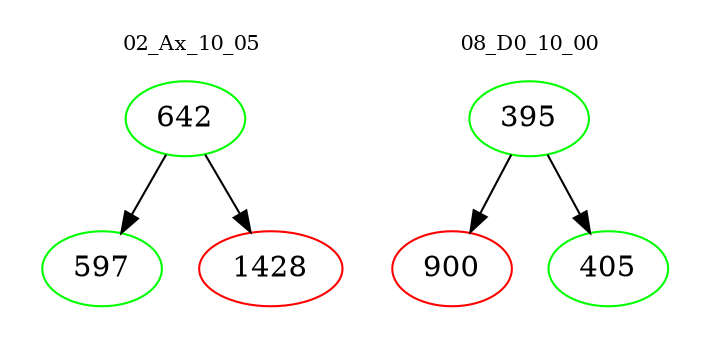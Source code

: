 digraph{
subgraph cluster_0 {
color = white
label = "02_Ax_10_05";
fontsize=10;
T0_642 [label="642", color="green"]
T0_642 -> T0_597 [color="black"]
T0_597 [label="597", color="green"]
T0_642 -> T0_1428 [color="black"]
T0_1428 [label="1428", color="red"]
}
subgraph cluster_1 {
color = white
label = "08_D0_10_00";
fontsize=10;
T1_395 [label="395", color="green"]
T1_395 -> T1_900 [color="black"]
T1_900 [label="900", color="red"]
T1_395 -> T1_405 [color="black"]
T1_405 [label="405", color="green"]
}
}
